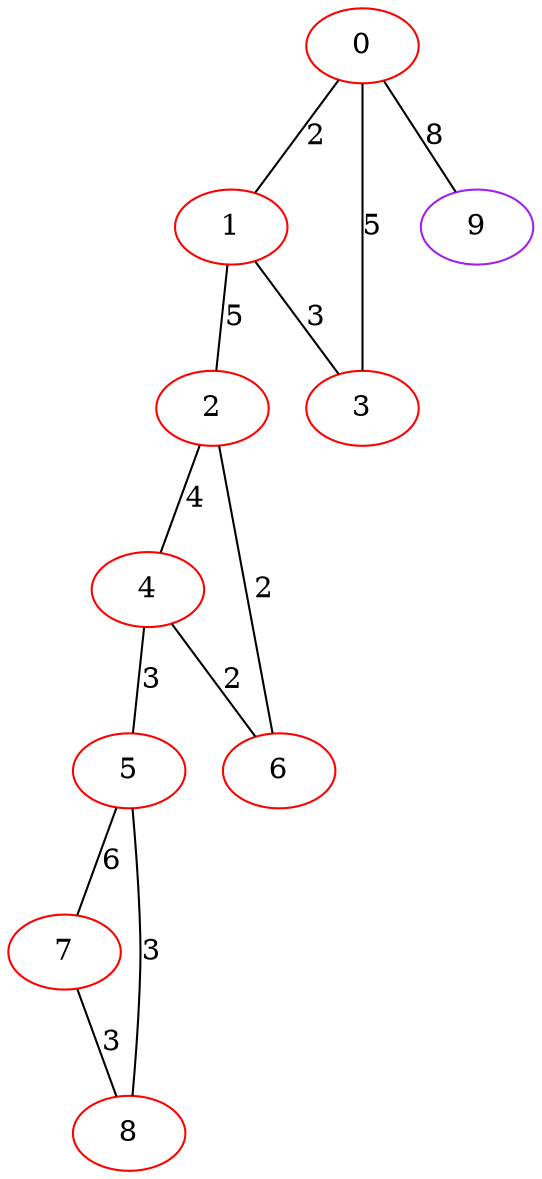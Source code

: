 graph "" {
0 [color=red, weight=1];
1 [color=red, weight=1];
2 [color=red, weight=1];
3 [color=red, weight=1];
4 [color=red, weight=1];
5 [color=red, weight=1];
6 [color=red, weight=1];
7 [color=red, weight=1];
8 [color=red, weight=1];
9 [color=purple, weight=4];
0 -- 1  [key=0, label=2];
0 -- 3  [key=0, label=5];
0 -- 9  [key=0, label=8];
1 -- 2  [key=0, label=5];
1 -- 3  [key=0, label=3];
2 -- 4  [key=0, label=4];
2 -- 6  [key=0, label=2];
4 -- 5  [key=0, label=3];
4 -- 6  [key=0, label=2];
5 -- 8  [key=0, label=3];
5 -- 7  [key=0, label=6];
7 -- 8  [key=0, label=3];
}
